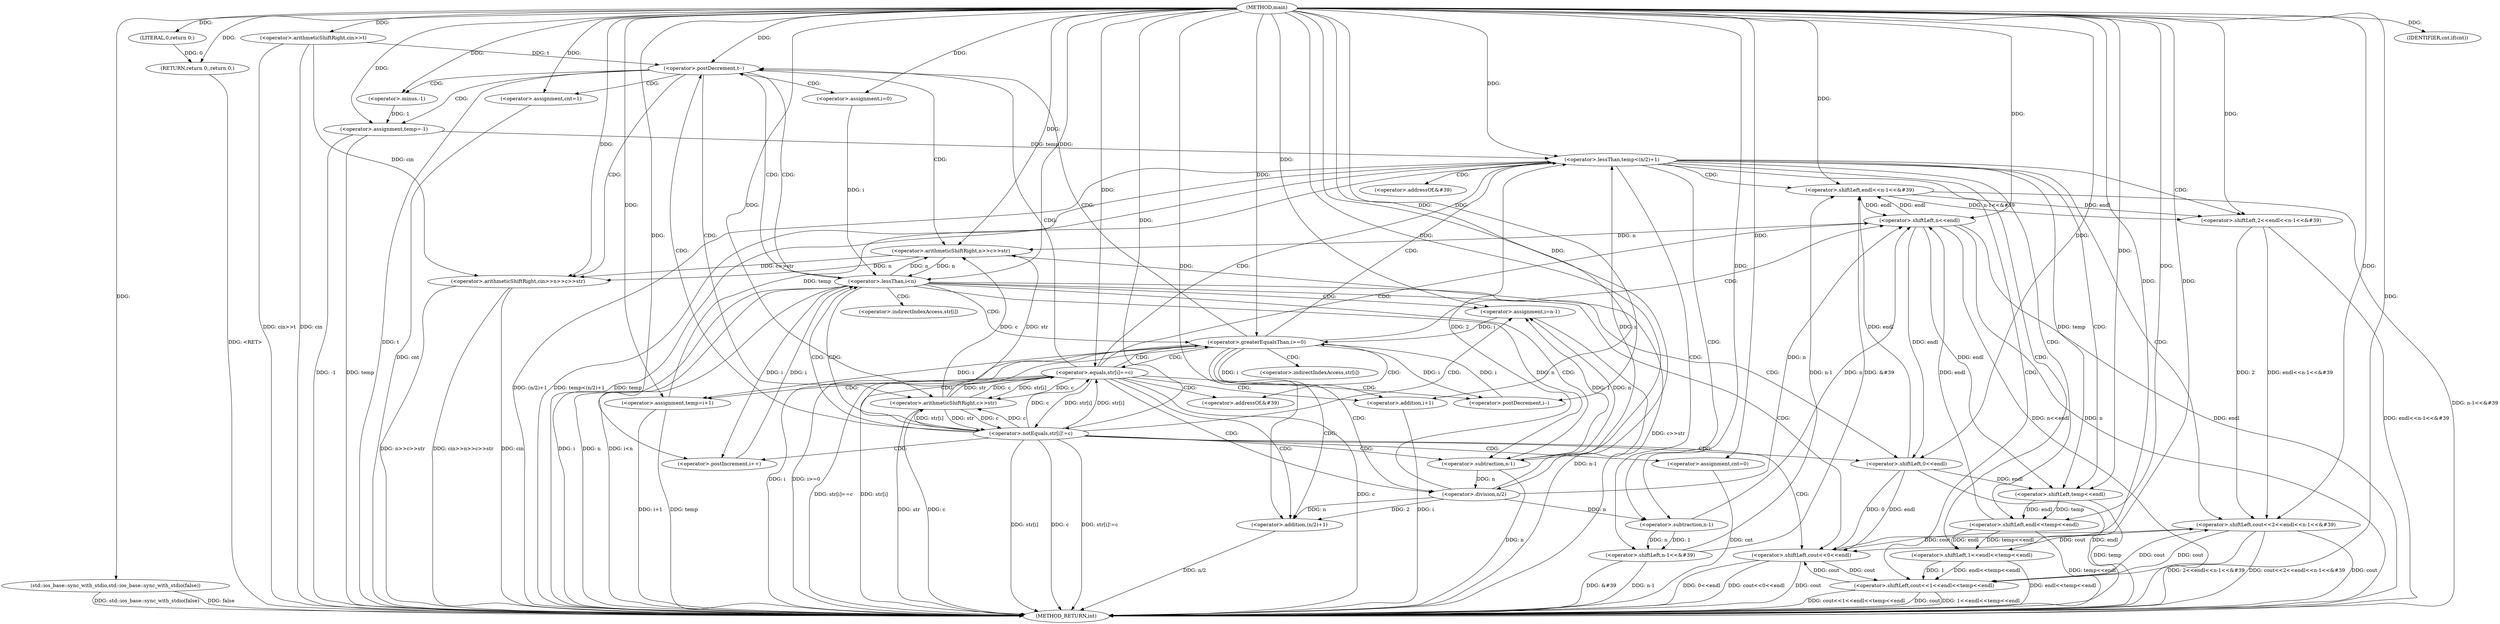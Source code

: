 digraph "main" {  
"1000102" [label = "(METHOD,main)" ]
"1000227" [label = "(METHOD_RETURN,int)" ]
"1000104" [label = "(std::ios_base::sync_with_stdio,std::ios_base::sync_with_stdio(false))" ]
"1000107" [label = "(<operator>.arithmeticShiftRight,cin>>t)" ]
"1000225" [label = "(RETURN,return 0;,return 0;)" ]
"1000111" [label = "(<operator>.postDecrement,t--)" ]
"1000226" [label = "(LITERAL,0,return 0;)" ]
"1000116" [label = "(<operator>.assignment,temp=-1)" ]
"1000122" [label = "(<operator>.assignment,cnt=1)" ]
"1000126" [label = "(<operator>.arithmeticShiftRight,cin>>n>>c>>str)" ]
"1000222" [label = "(<operator>.shiftLeft,n<<endl)" ]
"1000135" [label = "(<operator>.assignment,i=0)" ]
"1000138" [label = "(<operator>.lessThan,i<n)" ]
"1000141" [label = "(<operator>.postIncrement,i++)" ]
"1000156" [label = "(IDENTIFIER,cnt,if(cnt))" ]
"1000166" [label = "(<operator>.assignment,i=n-1)" ]
"1000171" [label = "(<operator>.greaterEqualsThan,i>=0)" ]
"1000174" [label = "(<operator>.postDecrement,i--)" ]
"1000191" [label = "(<operator>.lessThan,temp<(n/2)+1)" ]
"1000198" [label = "(<operator>.shiftLeft,cout<<2<<endl<<n-1<<&#39)" ]
"1000118" [label = "(<operator>.minus,-1)" ]
"1000128" [label = "(<operator>.arithmeticShiftRight,n>>c>>str)" ]
"1000158" [label = "(<operator>.shiftLeft,cout<<0<<endl)" ]
"1000211" [label = "(<operator>.shiftLeft,cout<<1<<endl<<temp<<endl)" ]
"1000130" [label = "(<operator>.arithmeticShiftRight,c>>str)" ]
"1000145" [label = "(<operator>.notEquals,str[i]!=c)" ]
"1000168" [label = "(<operator>.subtraction,n-1)" ]
"1000178" [label = "(<operator>.equals,str[i]==c)" ]
"1000193" [label = "(<operator>.addition,(n/2)+1)" ]
"1000200" [label = "(<operator>.shiftLeft,2<<endl<<n-1<<&#39)" ]
"1000151" [label = "(<operator>.assignment,cnt=0)" ]
"1000160" [label = "(<operator>.shiftLeft,0<<endl)" ]
"1000184" [label = "(<operator>.assignment,temp=i+1)" ]
"1000194" [label = "(<operator>.division,n/2)" ]
"1000202" [label = "(<operator>.shiftLeft,endl<<n-1<<&#39)" ]
"1000213" [label = "(<operator>.shiftLeft,1<<endl<<temp<<endl)" ]
"1000204" [label = "(<operator>.shiftLeft,n-1<<&#39)" ]
"1000215" [label = "(<operator>.shiftLeft,endl<<temp<<endl)" ]
"1000186" [label = "(<operator>.addition,i+1)" ]
"1000205" [label = "(<operator>.subtraction,n-1)" ]
"1000217" [label = "(<operator>.shiftLeft,temp<<endl)" ]
"1000220" [label = "(<operator>.addressOf,&#39)" ]
"1000146" [label = "(<operator>.indirectIndexAccess,str[i])" ]
"1000179" [label = "(<operator>.indirectIndexAccess,str[i])" ]
"1000208" [label = "(<operator>.addressOf,&#39)" ]
  "1000104" -> "1000227"  [ label = "DDG: std::ios_base::sync_with_stdio(false)"] 
  "1000107" -> "1000227"  [ label = "DDG: cin"] 
  "1000107" -> "1000227"  [ label = "DDG: cin>>t"] 
  "1000111" -> "1000227"  [ label = "DDG: t"] 
  "1000116" -> "1000227"  [ label = "DDG: temp"] 
  "1000116" -> "1000227"  [ label = "DDG: -1"] 
  "1000122" -> "1000227"  [ label = "DDG: cnt"] 
  "1000126" -> "1000227"  [ label = "DDG: cin"] 
  "1000130" -> "1000227"  [ label = "DDG: c"] 
  "1000130" -> "1000227"  [ label = "DDG: str"] 
  "1000128" -> "1000227"  [ label = "DDG: c>>str"] 
  "1000126" -> "1000227"  [ label = "DDG: n>>c>>str"] 
  "1000126" -> "1000227"  [ label = "DDG: cin>>n>>c>>str"] 
  "1000138" -> "1000227"  [ label = "DDG: i"] 
  "1000138" -> "1000227"  [ label = "DDG: n"] 
  "1000138" -> "1000227"  [ label = "DDG: i<n"] 
  "1000145" -> "1000227"  [ label = "DDG: str[i]"] 
  "1000145" -> "1000227"  [ label = "DDG: c"] 
  "1000145" -> "1000227"  [ label = "DDG: str[i]!=c"] 
  "1000151" -> "1000227"  [ label = "DDG: cnt"] 
  "1000168" -> "1000227"  [ label = "DDG: n"] 
  "1000166" -> "1000227"  [ label = "DDG: n-1"] 
  "1000171" -> "1000227"  [ label = "DDG: i"] 
  "1000171" -> "1000227"  [ label = "DDG: i>=0"] 
  "1000178" -> "1000227"  [ label = "DDG: str[i]"] 
  "1000178" -> "1000227"  [ label = "DDG: c"] 
  "1000178" -> "1000227"  [ label = "DDG: str[i]==c"] 
  "1000184" -> "1000227"  [ label = "DDG: temp"] 
  "1000186" -> "1000227"  [ label = "DDG: i"] 
  "1000184" -> "1000227"  [ label = "DDG: i+1"] 
  "1000191" -> "1000227"  [ label = "DDG: temp"] 
  "1000193" -> "1000227"  [ label = "DDG: n/2"] 
  "1000191" -> "1000227"  [ label = "DDG: (n/2)+1"] 
  "1000191" -> "1000227"  [ label = "DDG: temp<(n/2)+1"] 
  "1000211" -> "1000227"  [ label = "DDG: cout"] 
  "1000217" -> "1000227"  [ label = "DDG: temp"] 
  "1000215" -> "1000227"  [ label = "DDG: temp<<endl"] 
  "1000213" -> "1000227"  [ label = "DDG: endl<<temp<<endl"] 
  "1000211" -> "1000227"  [ label = "DDG: 1<<endl<<temp<<endl"] 
  "1000211" -> "1000227"  [ label = "DDG: cout<<1<<endl<<temp<<endl"] 
  "1000198" -> "1000227"  [ label = "DDG: cout"] 
  "1000204" -> "1000227"  [ label = "DDG: n-1"] 
  "1000204" -> "1000227"  [ label = "DDG: &#39"] 
  "1000202" -> "1000227"  [ label = "DDG: n-1<<&#39"] 
  "1000200" -> "1000227"  [ label = "DDG: endl<<n-1<<&#39"] 
  "1000198" -> "1000227"  [ label = "DDG: 2<<endl<<n-1<<&#39"] 
  "1000198" -> "1000227"  [ label = "DDG: cout<<2<<endl<<n-1<<&#39"] 
  "1000222" -> "1000227"  [ label = "DDG: n"] 
  "1000222" -> "1000227"  [ label = "DDG: endl"] 
  "1000222" -> "1000227"  [ label = "DDG: n<<endl"] 
  "1000158" -> "1000227"  [ label = "DDG: cout"] 
  "1000160" -> "1000227"  [ label = "DDG: endl"] 
  "1000158" -> "1000227"  [ label = "DDG: 0<<endl"] 
  "1000158" -> "1000227"  [ label = "DDG: cout<<0<<endl"] 
  "1000225" -> "1000227"  [ label = "DDG: <RET>"] 
  "1000104" -> "1000227"  [ label = "DDG: false"] 
  "1000226" -> "1000225"  [ label = "DDG: 0"] 
  "1000102" -> "1000225"  [ label = "DDG: "] 
  "1000102" -> "1000104"  [ label = "DDG: "] 
  "1000102" -> "1000107"  [ label = "DDG: "] 
  "1000102" -> "1000226"  [ label = "DDG: "] 
  "1000107" -> "1000111"  [ label = "DDG: t"] 
  "1000102" -> "1000111"  [ label = "DDG: "] 
  "1000118" -> "1000116"  [ label = "DDG: 1"] 
  "1000102" -> "1000122"  [ label = "DDG: "] 
  "1000102" -> "1000116"  [ label = "DDG: "] 
  "1000107" -> "1000126"  [ label = "DDG: cin"] 
  "1000102" -> "1000126"  [ label = "DDG: "] 
  "1000128" -> "1000126"  [ label = "DDG: n"] 
  "1000128" -> "1000126"  [ label = "DDG: c>>str"] 
  "1000102" -> "1000135"  [ label = "DDG: "] 
  "1000102" -> "1000156"  [ label = "DDG: "] 
  "1000168" -> "1000166"  [ label = "DDG: 1"] 
  "1000168" -> "1000166"  [ label = "DDG: n"] 
  "1000194" -> "1000222"  [ label = "DDG: n"] 
  "1000205" -> "1000222"  [ label = "DDG: n"] 
  "1000102" -> "1000222"  [ label = "DDG: "] 
  "1000215" -> "1000222"  [ label = "DDG: endl"] 
  "1000202" -> "1000222"  [ label = "DDG: endl"] 
  "1000102" -> "1000118"  [ label = "DDG: "] 
  "1000138" -> "1000128"  [ label = "DDG: n"] 
  "1000222" -> "1000128"  [ label = "DDG: n"] 
  "1000102" -> "1000128"  [ label = "DDG: "] 
  "1000130" -> "1000128"  [ label = "DDG: str"] 
  "1000130" -> "1000128"  [ label = "DDG: c"] 
  "1000135" -> "1000138"  [ label = "DDG: i"] 
  "1000141" -> "1000138"  [ label = "DDG: i"] 
  "1000102" -> "1000138"  [ label = "DDG: "] 
  "1000128" -> "1000138"  [ label = "DDG: n"] 
  "1000138" -> "1000141"  [ label = "DDG: i"] 
  "1000102" -> "1000141"  [ label = "DDG: "] 
  "1000102" -> "1000166"  [ label = "DDG: "] 
  "1000166" -> "1000171"  [ label = "DDG: i"] 
  "1000174" -> "1000171"  [ label = "DDG: i"] 
  "1000102" -> "1000171"  [ label = "DDG: "] 
  "1000171" -> "1000174"  [ label = "DDG: i"] 
  "1000102" -> "1000174"  [ label = "DDG: "] 
  "1000116" -> "1000191"  [ label = "DDG: temp"] 
  "1000184" -> "1000191"  [ label = "DDG: temp"] 
  "1000102" -> "1000191"  [ label = "DDG: "] 
  "1000194" -> "1000191"  [ label = "DDG: n"] 
  "1000194" -> "1000191"  [ label = "DDG: 2"] 
  "1000211" -> "1000198"  [ label = "DDG: cout"] 
  "1000158" -> "1000198"  [ label = "DDG: cout"] 
  "1000102" -> "1000198"  [ label = "DDG: "] 
  "1000200" -> "1000198"  [ label = "DDG: 2"] 
  "1000200" -> "1000198"  [ label = "DDG: endl<<n-1<<&#39"] 
  "1000145" -> "1000130"  [ label = "DDG: c"] 
  "1000178" -> "1000130"  [ label = "DDG: c"] 
  "1000102" -> "1000130"  [ label = "DDG: "] 
  "1000145" -> "1000130"  [ label = "DDG: str[i]"] 
  "1000178" -> "1000130"  [ label = "DDG: str[i]"] 
  "1000211" -> "1000158"  [ label = "DDG: cout"] 
  "1000198" -> "1000158"  [ label = "DDG: cout"] 
  "1000102" -> "1000158"  [ label = "DDG: "] 
  "1000160" -> "1000158"  [ label = "DDG: endl"] 
  "1000160" -> "1000158"  [ label = "DDG: 0"] 
  "1000138" -> "1000168"  [ label = "DDG: n"] 
  "1000102" -> "1000168"  [ label = "DDG: "] 
  "1000194" -> "1000193"  [ label = "DDG: n"] 
  "1000194" -> "1000193"  [ label = "DDG: 2"] 
  "1000102" -> "1000193"  [ label = "DDG: "] 
  "1000102" -> "1000200"  [ label = "DDG: "] 
  "1000202" -> "1000200"  [ label = "DDG: endl"] 
  "1000202" -> "1000200"  [ label = "DDG: n-1<<&#39"] 
  "1000198" -> "1000211"  [ label = "DDG: cout"] 
  "1000158" -> "1000211"  [ label = "DDG: cout"] 
  "1000102" -> "1000211"  [ label = "DDG: "] 
  "1000213" -> "1000211"  [ label = "DDG: endl<<temp<<endl"] 
  "1000213" -> "1000211"  [ label = "DDG: 1"] 
  "1000130" -> "1000145"  [ label = "DDG: str"] 
  "1000178" -> "1000145"  [ label = "DDG: str[i]"] 
  "1000130" -> "1000145"  [ label = "DDG: c"] 
  "1000102" -> "1000145"  [ label = "DDG: "] 
  "1000102" -> "1000151"  [ label = "DDG: "] 
  "1000102" -> "1000160"  [ label = "DDG: "] 
  "1000222" -> "1000160"  [ label = "DDG: endl"] 
  "1000130" -> "1000178"  [ label = "DDG: str"] 
  "1000145" -> "1000178"  [ label = "DDG: str[i]"] 
  "1000130" -> "1000178"  [ label = "DDG: c"] 
  "1000145" -> "1000178"  [ label = "DDG: c"] 
  "1000102" -> "1000178"  [ label = "DDG: "] 
  "1000102" -> "1000184"  [ label = "DDG: "] 
  "1000171" -> "1000184"  [ label = "DDG: i"] 
  "1000168" -> "1000194"  [ label = "DDG: n"] 
  "1000102" -> "1000194"  [ label = "DDG: "] 
  "1000222" -> "1000202"  [ label = "DDG: endl"] 
  "1000160" -> "1000202"  [ label = "DDG: endl"] 
  "1000102" -> "1000202"  [ label = "DDG: "] 
  "1000204" -> "1000202"  [ label = "DDG: &#39"] 
  "1000204" -> "1000202"  [ label = "DDG: n-1"] 
  "1000102" -> "1000213"  [ label = "DDG: "] 
  "1000215" -> "1000213"  [ label = "DDG: endl"] 
  "1000215" -> "1000213"  [ label = "DDG: temp<<endl"] 
  "1000205" -> "1000204"  [ label = "DDG: 1"] 
  "1000205" -> "1000204"  [ label = "DDG: n"] 
  "1000217" -> "1000215"  [ label = "DDG: endl"] 
  "1000102" -> "1000215"  [ label = "DDG: "] 
  "1000217" -> "1000215"  [ label = "DDG: temp"] 
  "1000171" -> "1000186"  [ label = "DDG: i"] 
  "1000102" -> "1000186"  [ label = "DDG: "] 
  "1000194" -> "1000205"  [ label = "DDG: n"] 
  "1000102" -> "1000205"  [ label = "DDG: "] 
  "1000191" -> "1000217"  [ label = "DDG: temp"] 
  "1000102" -> "1000217"  [ label = "DDG: "] 
  "1000222" -> "1000217"  [ label = "DDG: endl"] 
  "1000160" -> "1000217"  [ label = "DDG: endl"] 
  "1000111" -> "1000128"  [ label = "CDG: "] 
  "1000111" -> "1000135"  [ label = "CDG: "] 
  "1000111" -> "1000118"  [ label = "CDG: "] 
  "1000111" -> "1000122"  [ label = "CDG: "] 
  "1000111" -> "1000116"  [ label = "CDG: "] 
  "1000111" -> "1000126"  [ label = "CDG: "] 
  "1000111" -> "1000130"  [ label = "CDG: "] 
  "1000111" -> "1000138"  [ label = "CDG: "] 
  "1000138" -> "1000145"  [ label = "CDG: "] 
  "1000138" -> "1000146"  [ label = "CDG: "] 
  "1000138" -> "1000166"  [ label = "CDG: "] 
  "1000138" -> "1000168"  [ label = "CDG: "] 
  "1000138" -> "1000111"  [ label = "CDG: "] 
  "1000138" -> "1000158"  [ label = "CDG: "] 
  "1000138" -> "1000160"  [ label = "CDG: "] 
  "1000138" -> "1000171"  [ label = "CDG: "] 
  "1000171" -> "1000191"  [ label = "CDG: "] 
  "1000171" -> "1000178"  [ label = "CDG: "] 
  "1000171" -> "1000222"  [ label = "CDG: "] 
  "1000171" -> "1000220"  [ label = "CDG: "] 
  "1000171" -> "1000111"  [ label = "CDG: "] 
  "1000171" -> "1000179"  [ label = "CDG: "] 
  "1000171" -> "1000193"  [ label = "CDG: "] 
  "1000171" -> "1000194"  [ label = "CDG: "] 
  "1000191" -> "1000200"  [ label = "CDG: "] 
  "1000191" -> "1000211"  [ label = "CDG: "] 
  "1000191" -> "1000208"  [ label = "CDG: "] 
  "1000191" -> "1000213"  [ label = "CDG: "] 
  "1000191" -> "1000204"  [ label = "CDG: "] 
  "1000191" -> "1000215"  [ label = "CDG: "] 
  "1000191" -> "1000205"  [ label = "CDG: "] 
  "1000191" -> "1000202"  [ label = "CDG: "] 
  "1000191" -> "1000217"  [ label = "CDG: "] 
  "1000191" -> "1000198"  [ label = "CDG: "] 
  "1000145" -> "1000141"  [ label = "CDG: "] 
  "1000145" -> "1000151"  [ label = "CDG: "] 
  "1000145" -> "1000138"  [ label = "CDG: "] 
  "1000145" -> "1000166"  [ label = "CDG: "] 
  "1000145" -> "1000168"  [ label = "CDG: "] 
  "1000145" -> "1000111"  [ label = "CDG: "] 
  "1000145" -> "1000158"  [ label = "CDG: "] 
  "1000145" -> "1000160"  [ label = "CDG: "] 
  "1000145" -> "1000171"  [ label = "CDG: "] 
  "1000178" -> "1000174"  [ label = "CDG: "] 
  "1000178" -> "1000186"  [ label = "CDG: "] 
  "1000178" -> "1000171"  [ label = "CDG: "] 
  "1000178" -> "1000184"  [ label = "CDG: "] 
  "1000178" -> "1000191"  [ label = "CDG: "] 
  "1000178" -> "1000222"  [ label = "CDG: "] 
  "1000178" -> "1000220"  [ label = "CDG: "] 
  "1000178" -> "1000111"  [ label = "CDG: "] 
  "1000178" -> "1000193"  [ label = "CDG: "] 
  "1000178" -> "1000194"  [ label = "CDG: "] 
}
